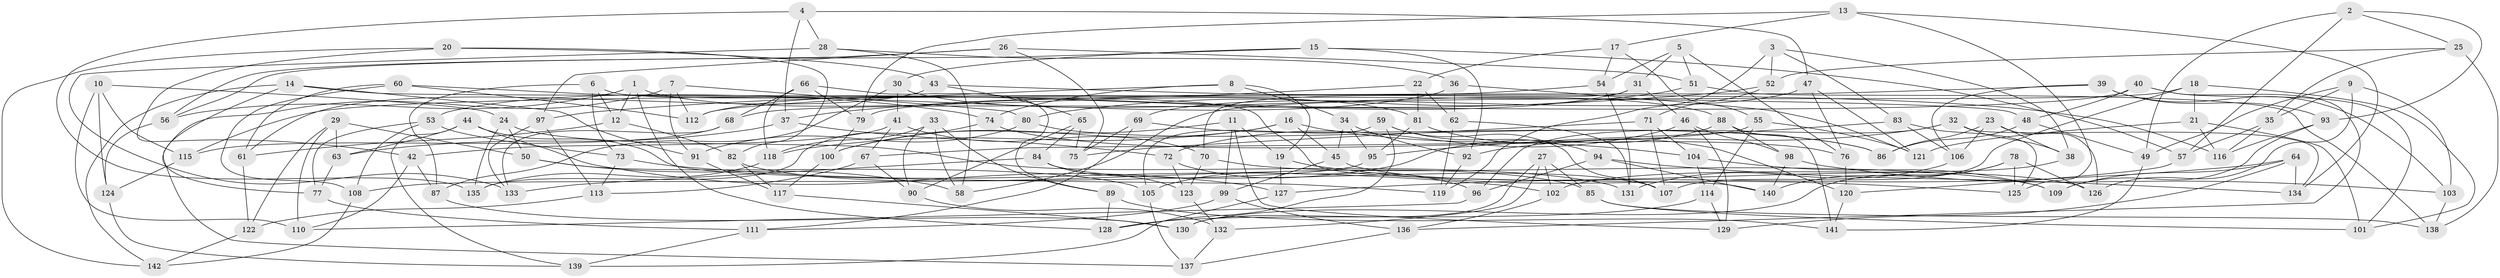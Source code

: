 // coarse degree distribution, {6: 0.4943820224719101, 4: 0.39325842696629215, 5: 0.10112359550561797, 3: 0.011235955056179775}
// Generated by graph-tools (version 1.1) at 2025/42/03/06/25 10:42:22]
// undirected, 142 vertices, 284 edges
graph export_dot {
graph [start="1"]
  node [color=gray90,style=filled];
  1;
  2;
  3;
  4;
  5;
  6;
  7;
  8;
  9;
  10;
  11;
  12;
  13;
  14;
  15;
  16;
  17;
  18;
  19;
  20;
  21;
  22;
  23;
  24;
  25;
  26;
  27;
  28;
  29;
  30;
  31;
  32;
  33;
  34;
  35;
  36;
  37;
  38;
  39;
  40;
  41;
  42;
  43;
  44;
  45;
  46;
  47;
  48;
  49;
  50;
  51;
  52;
  53;
  54;
  55;
  56;
  57;
  58;
  59;
  60;
  61;
  62;
  63;
  64;
  65;
  66;
  67;
  68;
  69;
  70;
  71;
  72;
  73;
  74;
  75;
  76;
  77;
  78;
  79;
  80;
  81;
  82;
  83;
  84;
  85;
  86;
  87;
  88;
  89;
  90;
  91;
  92;
  93;
  94;
  95;
  96;
  97;
  98;
  99;
  100;
  101;
  102;
  103;
  104;
  105;
  106;
  107;
  108;
  109;
  110;
  111;
  112;
  113;
  114;
  115;
  116;
  117;
  118;
  119;
  120;
  121;
  122;
  123;
  124;
  125;
  126;
  127;
  128;
  129;
  130;
  131;
  132;
  133;
  134;
  135;
  136;
  137;
  138;
  139;
  140;
  141;
  142;
  1 -- 12;
  1 -- 56;
  1 -- 81;
  1 -- 128;
  2 -- 49;
  2 -- 93;
  2 -- 57;
  2 -- 25;
  3 -- 83;
  3 -- 38;
  3 -- 52;
  3 -- 119;
  4 -- 47;
  4 -- 37;
  4 -- 28;
  4 -- 135;
  5 -- 31;
  5 -- 51;
  5 -- 76;
  5 -- 54;
  6 -- 87;
  6 -- 73;
  6 -- 140;
  6 -- 12;
  7 -- 137;
  7 -- 80;
  7 -- 91;
  7 -- 112;
  8 -- 112;
  8 -- 34;
  8 -- 74;
  8 -- 19;
  9 -- 126;
  9 -- 35;
  9 -- 49;
  9 -- 103;
  10 -- 115;
  10 -- 24;
  10 -- 124;
  10 -- 110;
  11 -- 100;
  11 -- 19;
  11 -- 99;
  11 -- 129;
  12 -- 82;
  12 -- 61;
  13 -- 125;
  13 -- 134;
  13 -- 79;
  13 -- 17;
  14 -- 142;
  14 -- 77;
  14 -- 48;
  14 -- 91;
  15 -- 57;
  15 -- 30;
  15 -- 56;
  15 -- 92;
  16 -- 45;
  16 -- 118;
  16 -- 100;
  16 -- 104;
  17 -- 55;
  17 -- 54;
  17 -- 22;
  18 -- 101;
  18 -- 21;
  18 -- 107;
  18 -- 58;
  19 -- 127;
  19 -- 125;
  20 -- 42;
  20 -- 43;
  20 -- 142;
  20 -- 82;
  21 -- 101;
  21 -- 121;
  21 -- 116;
  22 -- 81;
  22 -- 62;
  22 -- 37;
  23 -- 38;
  23 -- 126;
  23 -- 86;
  23 -- 106;
  24 -- 50;
  24 -- 135;
  24 -- 131;
  25 -- 35;
  25 -- 138;
  25 -- 52;
  26 -- 56;
  26 -- 97;
  26 -- 51;
  26 -- 75;
  27 -- 132;
  27 -- 102;
  27 -- 85;
  27 -- 130;
  28 -- 133;
  28 -- 36;
  28 -- 58;
  29 -- 122;
  29 -- 63;
  29 -- 50;
  29 -- 110;
  30 -- 41;
  30 -- 88;
  30 -- 87;
  31 -- 112;
  31 -- 70;
  31 -- 46;
  32 -- 134;
  32 -- 96;
  32 -- 38;
  32 -- 92;
  33 -- 89;
  33 -- 118;
  33 -- 90;
  33 -- 58;
  34 -- 45;
  34 -- 95;
  34 -- 92;
  35 -- 57;
  35 -- 116;
  36 -- 121;
  36 -- 62;
  36 -- 53;
  37 -- 72;
  37 -- 63;
  38 -- 102;
  39 -- 106;
  39 -- 103;
  39 -- 79;
  39 -- 93;
  40 -- 48;
  40 -- 101;
  40 -- 136;
  40 -- 68;
  41 -- 70;
  41 -- 42;
  41 -- 67;
  42 -- 110;
  42 -- 87;
  43 -- 65;
  43 -- 116;
  43 -- 61;
  44 -- 139;
  44 -- 119;
  44 -- 63;
  44 -- 127;
  45 -- 99;
  45 -- 126;
  46 -- 129;
  46 -- 72;
  46 -- 98;
  47 -- 76;
  47 -- 69;
  47 -- 121;
  48 -- 49;
  48 -- 86;
  49 -- 141;
  50 -- 58;
  50 -- 105;
  51 -- 80;
  51 -- 138;
  52 -- 71;
  52 -- 97;
  53 -- 108;
  53 -- 73;
  53 -- 77;
  54 -- 131;
  54 -- 115;
  55 -- 67;
  55 -- 114;
  55 -- 121;
  56 -- 124;
  57 -- 120;
  59 -- 107;
  59 -- 94;
  59 -- 105;
  59 -- 128;
  60 -- 61;
  60 -- 74;
  60 -- 112;
  60 -- 108;
  61 -- 122;
  62 -- 119;
  62 -- 131;
  63 -- 77;
  64 -- 127;
  64 -- 129;
  64 -- 109;
  64 -- 134;
  65 -- 84;
  65 -- 90;
  65 -- 75;
  66 -- 68;
  66 -- 118;
  66 -- 79;
  66 -- 89;
  67 -- 113;
  67 -- 90;
  68 -- 133;
  68 -- 115;
  69 -- 111;
  69 -- 75;
  69 -- 86;
  70 -- 109;
  70 -- 123;
  71 -- 104;
  71 -- 75;
  71 -- 107;
  72 -- 123;
  72 -- 96;
  73 -- 113;
  73 -- 102;
  74 -- 76;
  74 -- 135;
  76 -- 120;
  77 -- 111;
  78 -- 125;
  78 -- 140;
  78 -- 126;
  78 -- 130;
  79 -- 100;
  80 -- 86;
  80 -- 91;
  81 -- 95;
  81 -- 120;
  82 -- 117;
  82 -- 85;
  83 -- 106;
  83 -- 95;
  83 -- 125;
  84 -- 133;
  84 -- 107;
  84 -- 123;
  85 -- 101;
  85 -- 138;
  87 -- 130;
  88 -- 105;
  88 -- 141;
  88 -- 98;
  89 -- 128;
  89 -- 141;
  90 -- 132;
  91 -- 117;
  92 -- 119;
  93 -- 116;
  93 -- 109;
  94 -- 140;
  94 -- 96;
  94 -- 134;
  95 -- 108;
  96 -- 110;
  97 -- 133;
  97 -- 113;
  98 -- 103;
  98 -- 140;
  99 -- 136;
  99 -- 111;
  100 -- 117;
  102 -- 136;
  103 -- 138;
  104 -- 114;
  104 -- 109;
  105 -- 137;
  106 -- 131;
  108 -- 142;
  111 -- 139;
  113 -- 122;
  114 -- 129;
  114 -- 128;
  115 -- 124;
  117 -- 130;
  118 -- 135;
  120 -- 141;
  122 -- 142;
  123 -- 132;
  124 -- 139;
  127 -- 139;
  132 -- 137;
  136 -- 137;
}
